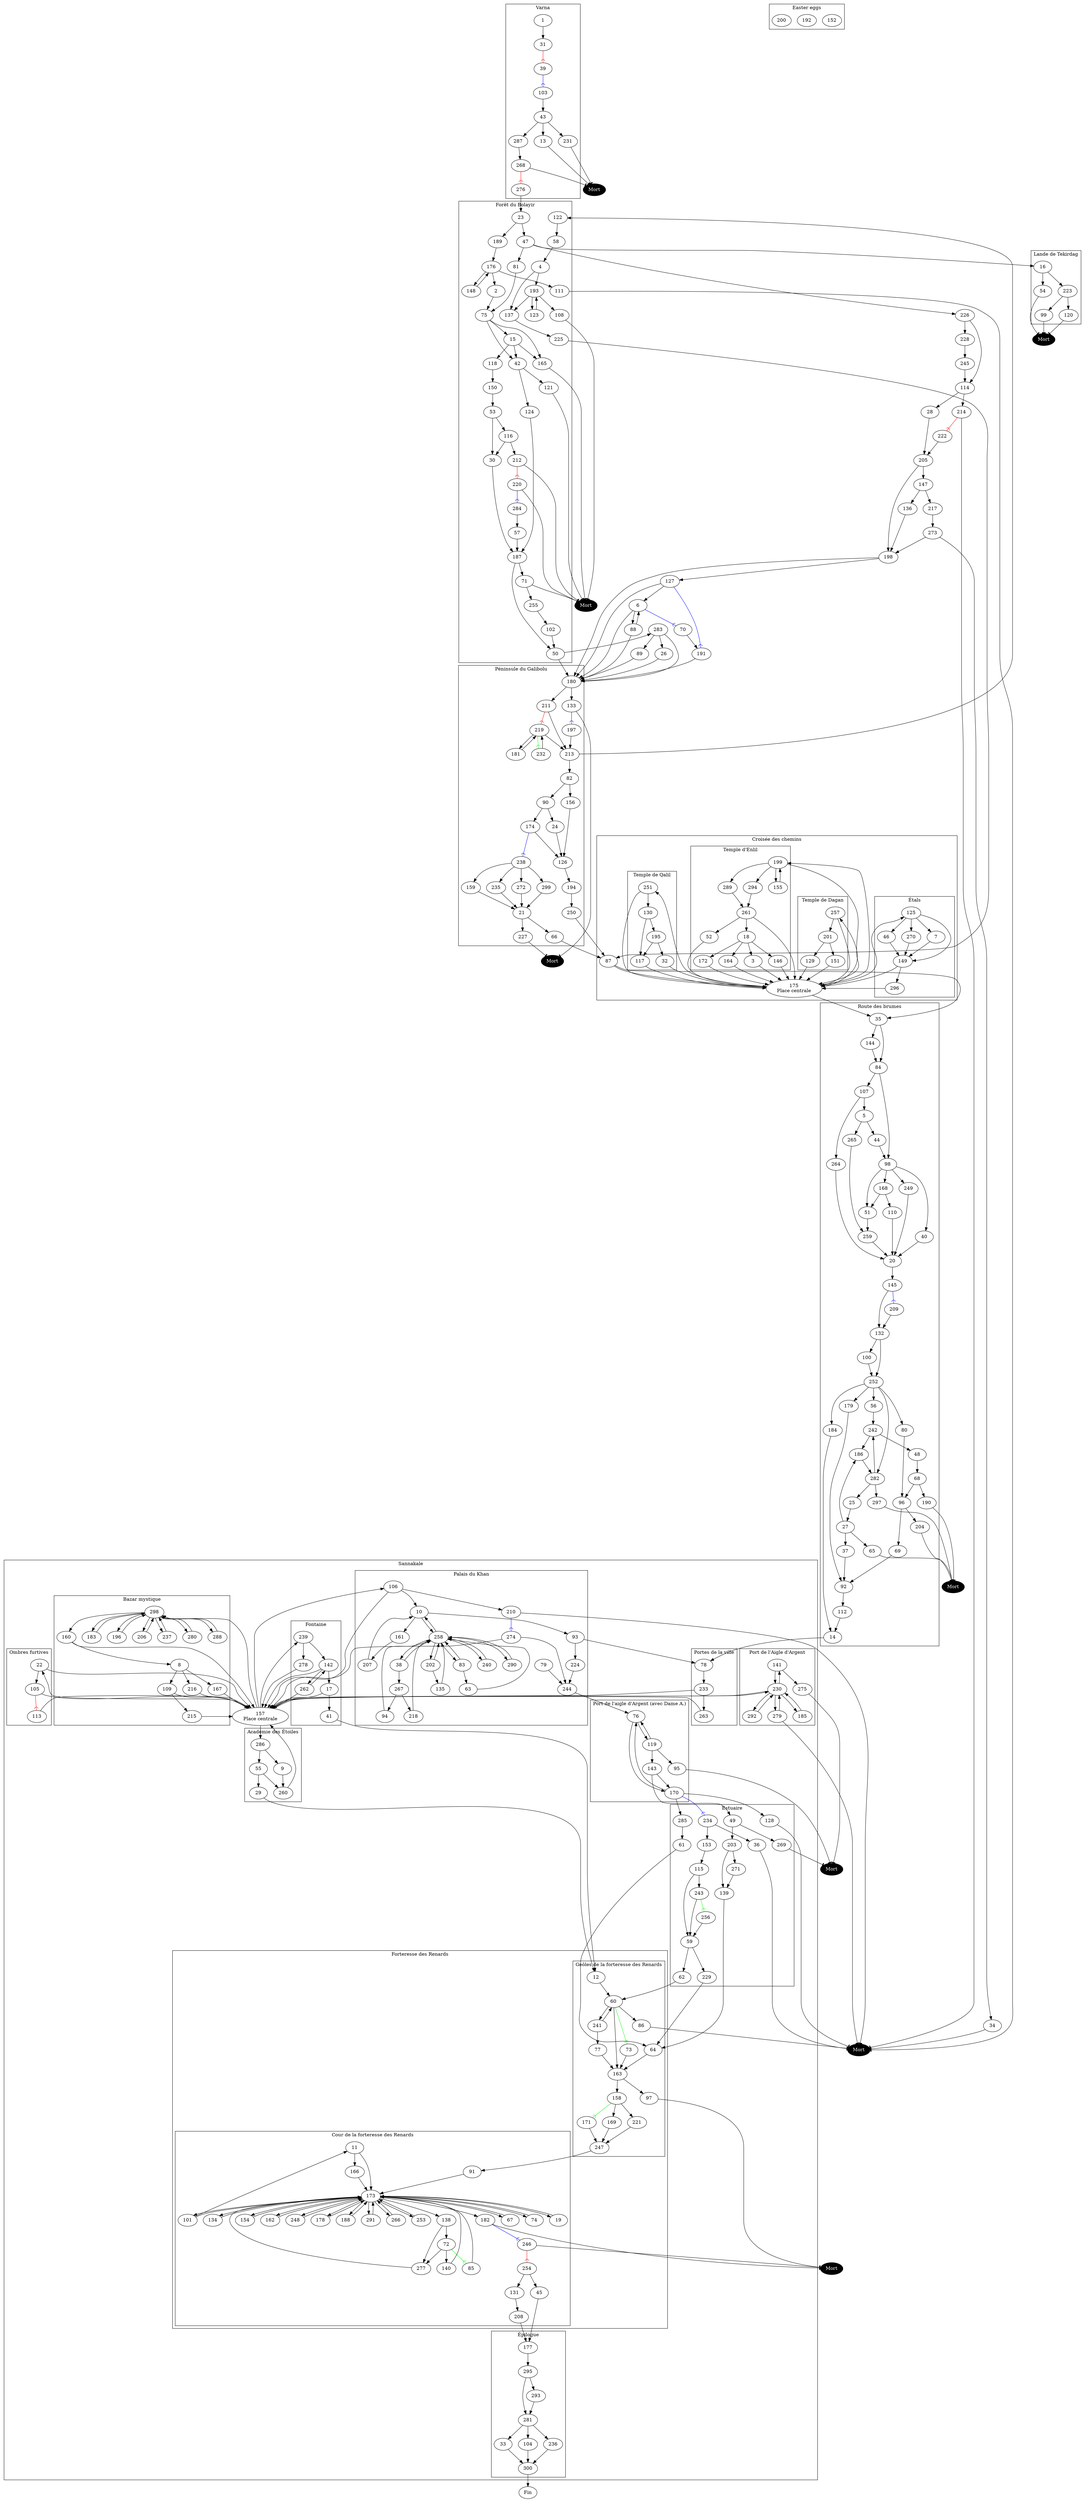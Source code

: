 digraph {
  1 -> { 31 }
  2 -> { 75 }
  3 -> { 175 }
  4 -> { 137 193 }
  5 -> { 265 44 }
  6 -> { 88 180 }
  7 -> { 149 }
  8 -> { 216 109 167 }
  9 -> { 260 }
  10 -> { 161 258 93 }
  11 -> { 166 173 }
  12 -> { 60 }
  14 -> { 78 }
  15 -> { 42 165 118 }
  16 -> { 223 54 }
  17 -> { 157 41 }
  18 -> { 146 172 3 164 }
  19 -> { 173 }
  20 -> { 145 }
  21 -> { 227 66 }
  22 -> { 105 157 }
  23 -> { 47 189 }
  24 -> { 126 }
  25 -> { 27 }
  26 -> { 180 }
  27 -> { 186 37 65 }
  28 -> { 205 }
  29 -> { 12 }
  30 -> { 187 }
  32 -> { 175 }
  33 -> { 300 }
  35 -> { 144 84 }
  37 -> { 92 }
  38 -> { 267 258 }
  40 -> { 20 }
  41 -> { 12 }
  42 -> { 124 121 }
  43 -> { 231 287 13 }
  44 -> { 98 }
  45 -> { 177 }
  46 -> { 149 }
  47 -> { 16 226 81 }
  48 -> { 68 }
  49 -> { 269 203 }
  50 -> { 283 180 }
  51 -> { 259 }
  52 -> { 175 }
  53 -> { 30 116 }
  55 -> { 29 260 }
  56 -> { 242 }
  57 -> { 187 }
  58 -> { 4 }
  59 -> { 62 229 }
  60 -> { 241 86 163 }
  61 -> { 64 }
  62 -> { 60 }
  63 -> { 258 }
  64 -> { 163 }
  66 -> { 87 }
  67 -> { 173 }
  68 -> { 190 96 }
  69 -> { 92 }
  70 -> { 191 }
  71 -> { 255 }
  72 -> { 140 277 }
  73 -> { 163 }
  74 -> { 173 }
  75 -> { 165 42 15 }
  76 -> { 170 119 }
  77 -> { 163 }
  78 -> { 233 }
  79 -> { 244 }
  80 -> { 96 }
  81 -> { 75 }
  82 -> { 90 156 }
  83 -> { 63 258 }
  84 -> { 98 107 }
  85 -> { 173 }
  87 -> { 175 35 }
  88 -> { 6 180 }
  89 -> { 180 }
  90 -> { 174 24 }
  91 -> { 173 }
  92 -> { 112 }
  93 -> { 224 78 }
  94 -> { 258 }
  96 -> { 69 204 }
  98 -> { 51 168 40 249 }
  100 -> { 252 }
  101 -> { 11 173 }
  102 -> { 50 }
  103 -> { 43 }
  104 -> { 300 }
  105 -> { 157 }
  106 -> { 10 210 157 }
  107 -> { 5 264 }
  109 -> { 215 157 }
  110 -> { 20 }
  112 -> { 14 }
  113 -> { 157 }
  114 -> { 214 28 }
  115 -> { 59 243 }
  116 -> { 30 212 }
  117 -> { 175 }
  118 -> { 150 }
  119 -> { 95 76 143 } # 143 = objet Renard
  122 -> { 58 }
  123 -> { 193 }
  124 -> { 187 }
  125 -> { 270 46 7 149 }
  126 -> { 194 }
  127 -> { 6 180 }
  129 -> { 175 }
  130 -> { 195 117 }
  131 -> { 208 }
  132 -> { 100 252 }
  134 -> { 173 }
  135 -> { 258 }
  136 -> { 198 }
  137 -> { 225 }
  138 -> { 72 277 }
  139 -> { 64 }
  140 -> { 173 }
  141 -> { 275 230 }
  142 -> { 157 17 262 }
  143 -> { 49 170 }
  144 -> { 84 }
  145 -> { 132 }
  146 -> { 175 }
  147 -> { 217 136 }
  148 -> { 176 }
  149 -> { 296 175 }
  150 -> { 53 }
  151 -> { 175 }
  152
  153 -> { 115 }
  154 -> { 173 }
  155 -> { 199 }
  156 -> { 126 }
  157 -> { 239 106 230 298 286 22 } # Hub Sannakale
  158 -> { 169 221 }
  159 -> { 21 }
  160 -> { 157 8 }
  161 -> { 207 }
  162 -> { 173 }
  163 -> { 158 97 }
  164 -> { 175 }
  166 -> { 173 }
  167 -> { 157 }
  168 -> { 110 51 }
  169 -> { 247 }
  170 -> { 128 285 76 }
  171 -> { 247 }
  172 -> { 175 }
  173 -> { 19 248 178 74 188 291 134 154 266 253 162 67 101 138 182 }
  174 -> { 126 }
  175 -> { 35 257 251 199 125 }
  176 -> { 148 111 2 }
  177 -> { 295 }
  178 -> { 173 }
  179 -> { 92 }
  180 -> { 211 133 }
  181 -> { 219 }
  183 -> { 298 }
  184 -> { 14 }
  185 -> { 230 }
  186 -> { 282 }
  187 -> { 71 50 }
  188 -> { 173 }
  189 -> { 176 }
  191 -> { 180 }
  192
  193 -> { 123 137 108 }
  194 -> { 250 }
  195 -> { 117 32 }
  196 -> { 298 }
  197 -> { 213 }
  198 -> { 127 180 }
  199 -> { 289 155 294 175 }
  200
  201 -> { 151 129 }
  202 -> { 135 258 }
  203 -> { 139 271 }
  205 -> { 147 198 }
  206 -> { 298 }
  207 -> { 10 }
  208 -> { 177 }
  209 -> { 132 }
  211 -> { 213 }
  213 -> { 82 122 }
  215 -> { 157 }
  216 -> { 157 }
  217 -> { 273 }
  218 -> { 258 }
  219 -> { 181 213 }
  221 -> { 247 }
  222 -> { 205 }
  223 -> { 99 120 }
  224 -> { 244 }
  225 -> { 87 }
  226 -> { 228 114 }
  228 -> { 245 }
  229 -> { 64 }
  230 -> { 157 292 279 141 185 }
  232 -> { 219 }
  233 -> { 263 157 }
  234 -> { 36 153 }
  235 -> { 21 }
  236 -> { 300 }
  237 -> { 298 }
  238 -> { 272 299 235 159 }
  239 -> { 278 142 }
  240 -> { 258 }
  241 -> { 77 60 }
  242 -> { 186 48 }
  243 -> { 59 }
  244 -> { 76 }
  245 -> { 114 }
  247 -> { 91 }
  248 -> { 173 }
  249 -> { 20 }
  250 -> { 87 }
  251 -> { 130 175 }
  252 -> { 179 80 56 184 282 }
  253 -> { 173 }
  254 -> { 45 131 }
  255 -> { 102 }
  256 -> { 59 } # /!\ Apprentissage du sort "dissolution de la glaise"
  257 -> { 201 175 }
  258 -> { 240 290 202 83 38 10 }
  259 -> { 20 }
  260 -> { 157 }
  261 -> { 18 175 52 } # 52 = Enlil
  262 -> { 157 142 }
  263 -> { 157 }
  264 -> { 20 }
  265 -> { 259 }
  266 -> { 173 }
  267 -> { 94 218 }
  270 -> { 149 }
  271 -> { 139 }
  272 -> { 21 }
  273 -> { 34 198 }
  274 -> { 244 157 }
  276 -> { 23 }
  277 -> { 173 }
  278 -> { 157 }
  279 -> { 230 }
  280 -> { 298 }
  281 -> { 33 104 236 }
  282 -> { 297 25 242 }
  283 -> { 180 26 89 }
  284 -> { 57 }
  285 -> { 61 }
  286 -> { 9 55 }
  287 -> { 268 }
  288 -> { 298 }
  289 -> { 261 }
  290 -> { 258 }
  291 -> { 173 }
  292 -> { 230 }
  293 -> { 281 }
  294 -> { 261 }
  295 -> { 293 281 }
  296 -> { 175 }
  298 -> { 183 288 237 280 206 196 160 }
  299 -> { 21 }
  300 -> { Fin }

  subgraph cluster_easter_eggs {
    label = "Easter eggs"

    # Pages
    152 192 200
  }

  subgraph cluster_varna {
    label = "Varna"

    # Pages
    1 31 39 103 43 231 13 287 268 276
  }

  subgraph cluster_foret_bolayir {
    label = "Forêt du Bolayir"

    # Pages
    23 189 176 148 111 2 47 81 122 58 4 137 193 123 108 225 75 165 42 15 124 121 187 118 150 53 30 116 212 220 284 57 71 255 102 50
  }

  subgraph cluster_peninsule_galibolu {
    label = "Péninsule du Galibolu"

    # Pages
    180 211 133 219 197 181 232 213 82 90 156 24 174 238 126 299 159 235 272 21 227 66 194 250
  }

  subgraph cluster_lande_tekirdag {
    label = "Lande de Tekirdag"

    # Pages
    16 223 54 99 120
  }

  subgraph cluster_croisee_chemins {
    label = "Croisée des chemins"

    # Pages
    87
    175 [ label = "175\nPlace centrale"]

    subgraph cluster_croisee_chemins_etals {
      label = "Étals"

      # Pages
      125 270 7 46 149 296
    }
    
    subgraph cluster_croisee_chemins_temple_enlil {
      label = "Temple d'Enlil"

      # Pages
      199 155 294 289 261 52 18 3 146 172 164
    }

    subgraph cluster_croisee_chemins_temple_qalil {
      label = "Temple de Qalil"

      # Pages
      251 130 195 117 32
    }

    subgraph cluster_croisee_chemins_temple_dagan {
      label = "Temple de Dagan"

      # Pages
      257 201 129 151
    }
  }

  subgraph cluster_route_brumes {
    label = "Route des brumes"

    # Pages
    35 144 84 98 107 264 5 265 44 98 51 168 40 249 259 110 20 145 132 209 100 252 179 80 56 184 282 297 25 242 27 186 37 65 92 14 112 48 68 190 96 69 204
  }

  subgraph cluster_sannakale {
    label = "Sannakale"

    # Pages
    157 [ label = "157\nPlace centrale"]
    
    subgraph cluster_sannakale_portes {
      label = "Portes de la ville"

      # Pages
      78 233 263
    }

    subgraph cluster_sannakale_fontaine {
      label = "Fontaine"

      # Pages
      239 278 142 262 17 41
    }

    subgraph cluster_sannakale_palais {
      label = "Palais du Khan"

      # Pages
      106 10 210 274 244 161 258 93 224 79 240 290 202 83 38 135 63 267 94 218 207
    }

    subgraph cluster_sannakale_port {
      label = "Port de l'Aigle d'Argent"

      # Pages
      230 292 279 141 185 275
    }

    subgraph cluster_sannakale_port_dame_a {
        label = "Port de l'aigle d'Argent (avec Dame A.)"

        76 170 119 143 95
    }

    subgraph cluster_sannakale_bazar {
      label = "Bazar mystique"

      # Pages
      298 183 288 237 280 206 196 160 8 215 216 109 167
    }

    subgraph cluster_sannakale_academie {
      label = "Académie des Étoiles"

      # Pages
      286 55 9 29 260
    }

    subgraph cluster_sannakale_ombres {
      label = "Ombres furtives"

      # Pages
      22 105 113
    }

    subgraph cluster_sannakale_estuaire {
      label = "Estuaire"

      # Pages
      62 128 285 234 36 153 61 59 115 243 256 229 49 203 271 139 269
    }

    subgraph cluster_sannakale_forteresse {
      label = "Forteresse des Renards"

      subgraph cluster_sannakale_forteresse_geoles {
        label = "Geôles de la forteresse des Renards"

        # Pages
        12 64 60 241 77 86 163 73 158 169 171 221 247 97
      }

      subgraph cluster_sannakale_forteresse_cour {
        label = "Cour de la forteresse des Renards"

        # Pages
        91 173 291 266 253 19 67 74 134 154 162 248 178 188 182 101 246 11 254 166 138 72 140 85 277 131 208 45
      }
    }
    
    subgraph cluster_epilogue {
      label = "Épilogue"

      # Pages
      177 295 293 281 33 104 236 300
    }
  }

  subgraph magie {
    edge [ arrowhead = icurve ]
    
    subgraph etincelle { # 8
      edge [ color = red ]

      31 -> 39
      105 -> 113
      211 -> 219
      212 -> 220
      214 -> 222
      246 -> 254
      268 -> 276
    }

    subgraph parapluie { # 64
      edge [ color = blue ]

      6 -> 70
      39 -> 103
      127 -> 191
      133 -> 197
      145 -> 209
      170 -> 234
      174 -> 238
      182 -> 246
      210 -> 274
      220 -> 284
    }

    subgraph ouverture { # 13
      edge [ color = green ]

      60 -> 73
      72 -> 85
      158 -> 171
      219 -> 232
      243 -> 256
    }

    subgraph dissolution { # 88
      edge [ color = brown ]

    }
  }

  subgraph morts {
    edge [ arrowhead = tee, color = black ]
    node [ style = filled, color = black, fontcolor = white, label = "Mort" ]
    
    34 -> { mort }
    36 -> { mort }
    86 -> { mort }
    111 -> { mort }
    128 -> { mort }
    210 -> { mort }
    214 -> { mort }
    279 -> { mort }
    
    # Varna
    13 -> { mort1 }
    231 -> { mort1 }
    268 -> { mort1 }

    # Forêt du Bolayir
    71 -> { mort2 }
    108 -> { mort2 }
    121 -> { mort2 }
    165 -> { mort2 }
    212 -> { mort2 }
    220 -> { mort2 }

    # Péninsule de Galibolu
    133 -> { mort3 }
    227 -> { mort3 }

    # Lande de Tekirdag
    54 -> { mort4 }
    99 -> { mort4 }
    120 -> { mort4 }

    # Route des brumes
    65 -> { mort5 }
    190 -> { mort5 }
    204 -> { mort5 }
    297 -> { mort5 }

    # Sannakale
    95 -> { mort6 }
    269 -> { mort6 }
    275 -> { mort6 }

    # Sannakale (Forteresse des Renards)
    97 -> { mort7 }
    182 -> { mort7 }
    246 -> { mort7 }
  }
}
